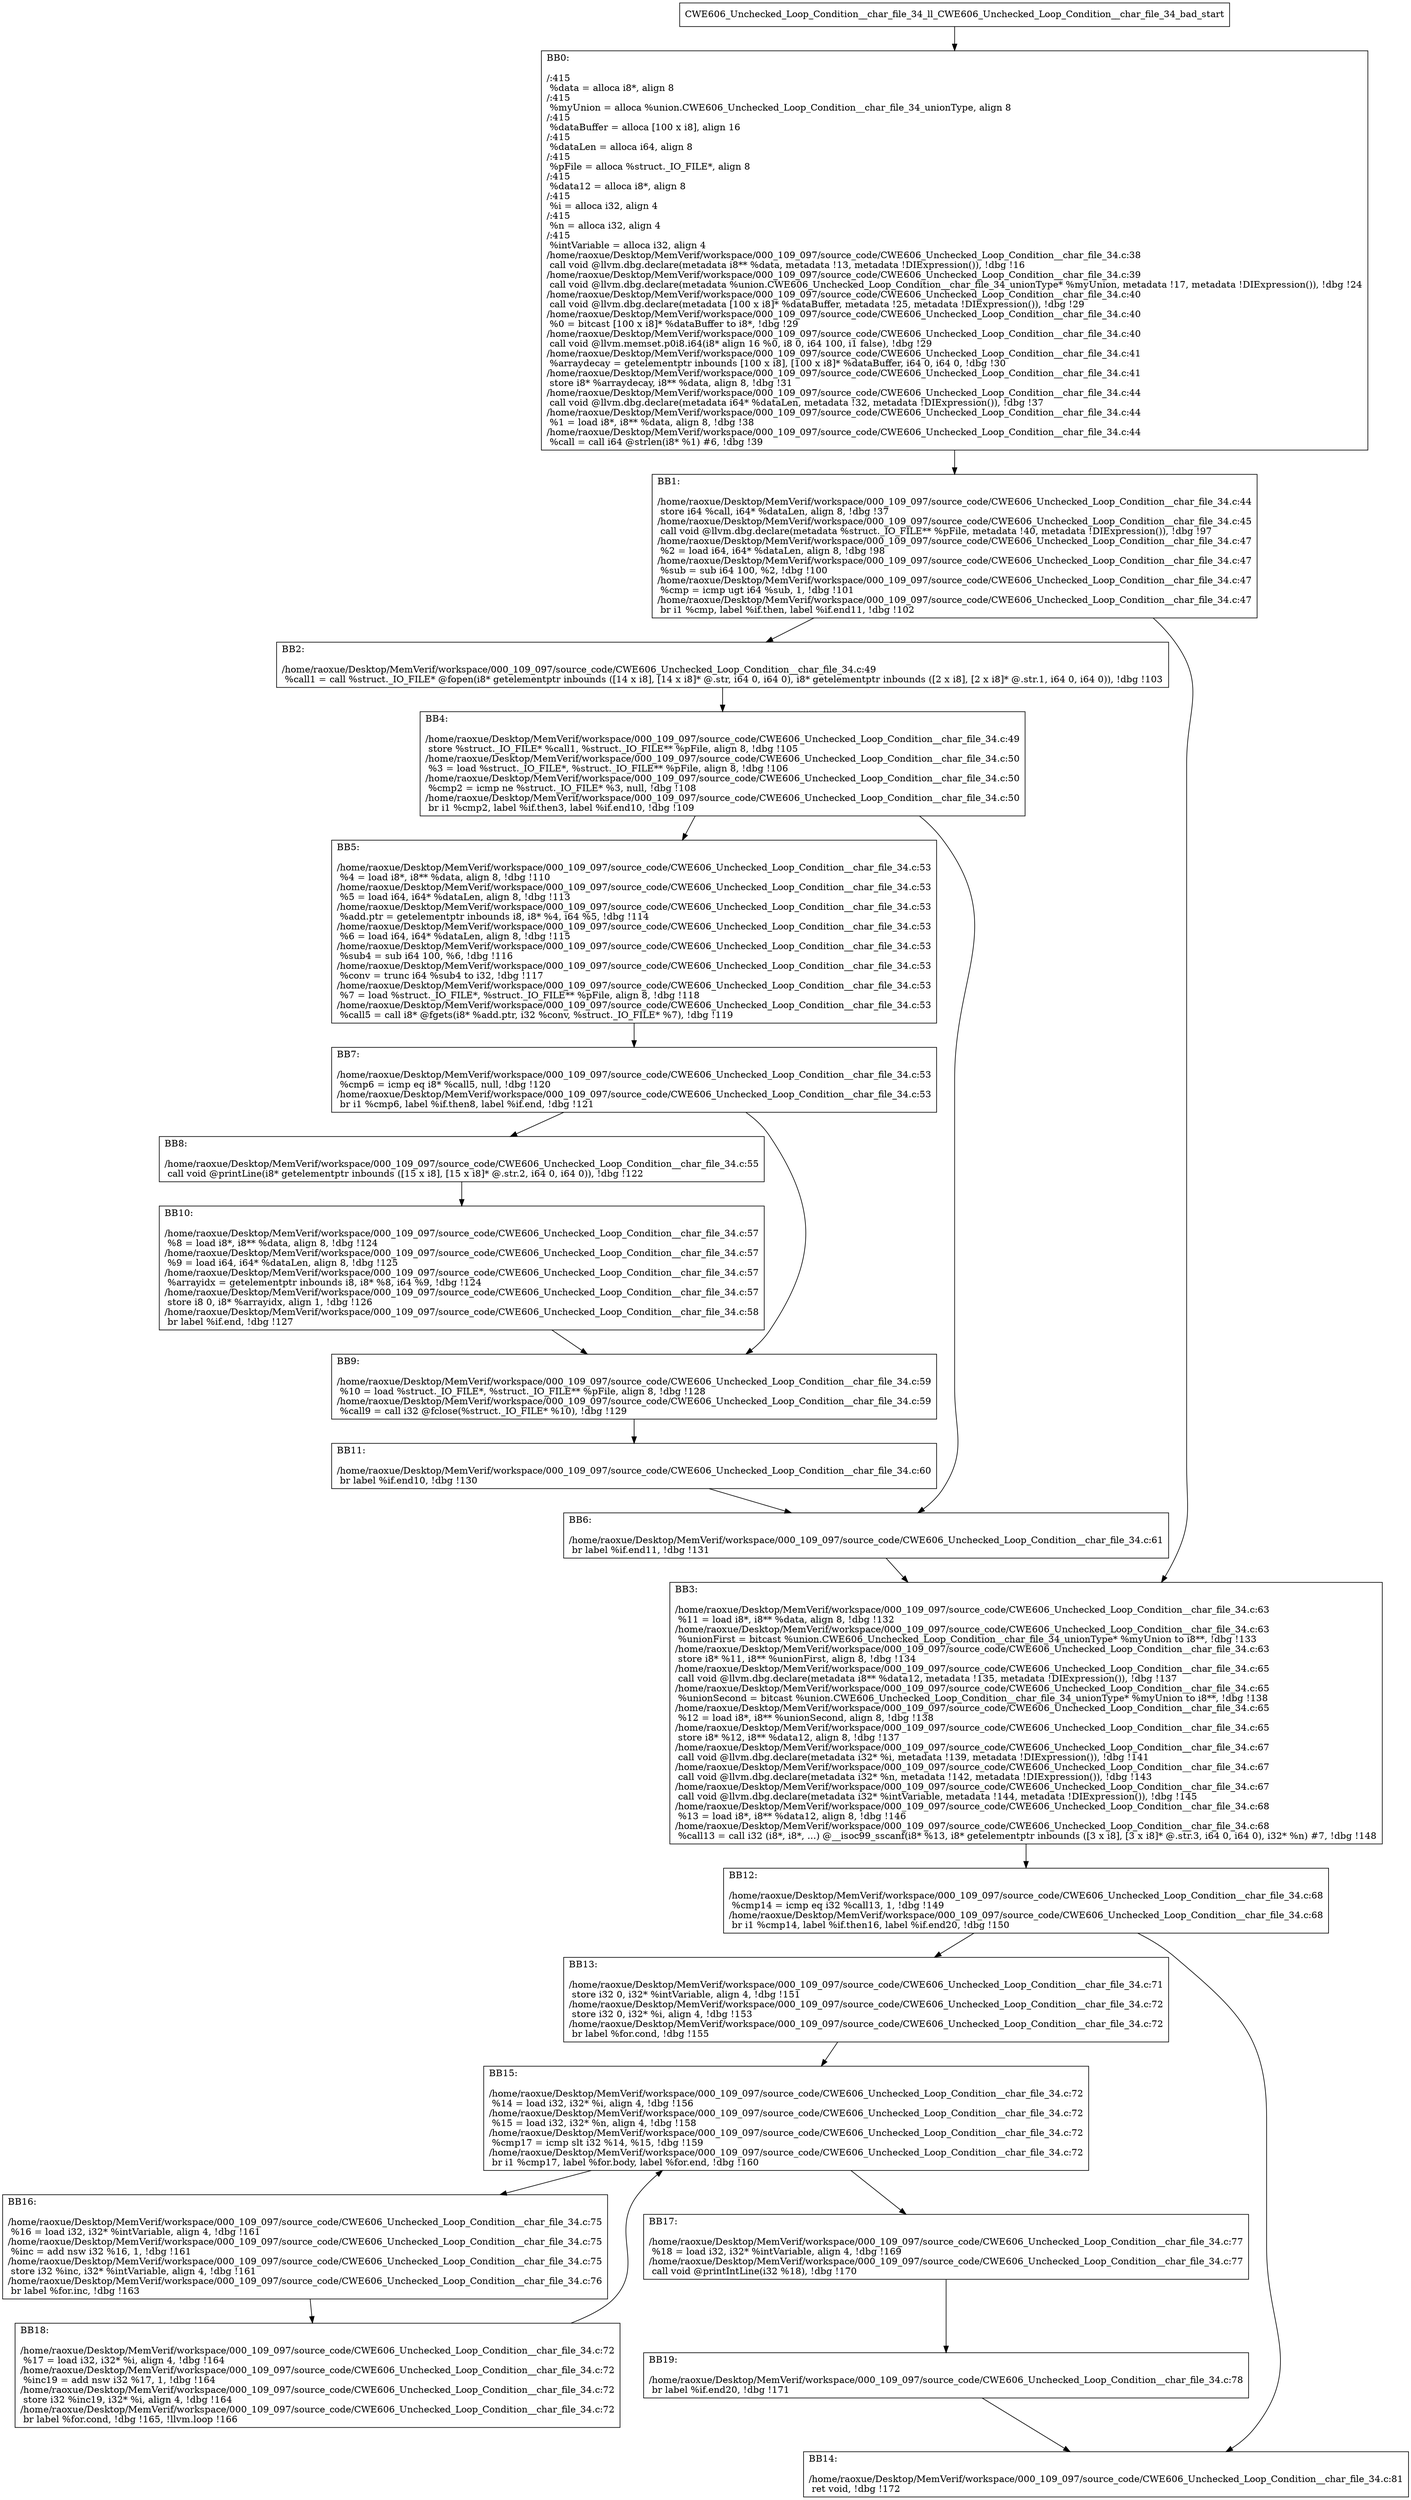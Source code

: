 digraph "CFG for'CWE606_Unchecked_Loop_Condition__char_file_34_ll_CWE606_Unchecked_Loop_Condition__char_file_34_bad' function" {
	BBCWE606_Unchecked_Loop_Condition__char_file_34_ll_CWE606_Unchecked_Loop_Condition__char_file_34_bad_start[shape=record,label="{CWE606_Unchecked_Loop_Condition__char_file_34_ll_CWE606_Unchecked_Loop_Condition__char_file_34_bad_start}"];
	BBCWE606_Unchecked_Loop_Condition__char_file_34_ll_CWE606_Unchecked_Loop_Condition__char_file_34_bad_start-> CWE606_Unchecked_Loop_Condition__char_file_34_ll_CWE606_Unchecked_Loop_Condition__char_file_34_badBB0;
	CWE606_Unchecked_Loop_Condition__char_file_34_ll_CWE606_Unchecked_Loop_Condition__char_file_34_badBB0 [shape=record, label="{BB0:\l\l/:415\l
  %data = alloca i8*, align 8\l
/:415\l
  %myUnion = alloca %union.CWE606_Unchecked_Loop_Condition__char_file_34_unionType, align 8\l
/:415\l
  %dataBuffer = alloca [100 x i8], align 16\l
/:415\l
  %dataLen = alloca i64, align 8\l
/:415\l
  %pFile = alloca %struct._IO_FILE*, align 8\l
/:415\l
  %data12 = alloca i8*, align 8\l
/:415\l
  %i = alloca i32, align 4\l
/:415\l
  %n = alloca i32, align 4\l
/:415\l
  %intVariable = alloca i32, align 4\l
/home/raoxue/Desktop/MemVerif/workspace/000_109_097/source_code/CWE606_Unchecked_Loop_Condition__char_file_34.c:38\l
  call void @llvm.dbg.declare(metadata i8** %data, metadata !13, metadata !DIExpression()), !dbg !16\l
/home/raoxue/Desktop/MemVerif/workspace/000_109_097/source_code/CWE606_Unchecked_Loop_Condition__char_file_34.c:39\l
  call void @llvm.dbg.declare(metadata %union.CWE606_Unchecked_Loop_Condition__char_file_34_unionType* %myUnion, metadata !17, metadata !DIExpression()), !dbg !24\l
/home/raoxue/Desktop/MemVerif/workspace/000_109_097/source_code/CWE606_Unchecked_Loop_Condition__char_file_34.c:40\l
  call void @llvm.dbg.declare(metadata [100 x i8]* %dataBuffer, metadata !25, metadata !DIExpression()), !dbg !29\l
/home/raoxue/Desktop/MemVerif/workspace/000_109_097/source_code/CWE606_Unchecked_Loop_Condition__char_file_34.c:40\l
  %0 = bitcast [100 x i8]* %dataBuffer to i8*, !dbg !29\l
/home/raoxue/Desktop/MemVerif/workspace/000_109_097/source_code/CWE606_Unchecked_Loop_Condition__char_file_34.c:40\l
  call void @llvm.memset.p0i8.i64(i8* align 16 %0, i8 0, i64 100, i1 false), !dbg !29\l
/home/raoxue/Desktop/MemVerif/workspace/000_109_097/source_code/CWE606_Unchecked_Loop_Condition__char_file_34.c:41\l
  %arraydecay = getelementptr inbounds [100 x i8], [100 x i8]* %dataBuffer, i64 0, i64 0, !dbg !30\l
/home/raoxue/Desktop/MemVerif/workspace/000_109_097/source_code/CWE606_Unchecked_Loop_Condition__char_file_34.c:41\l
  store i8* %arraydecay, i8** %data, align 8, !dbg !31\l
/home/raoxue/Desktop/MemVerif/workspace/000_109_097/source_code/CWE606_Unchecked_Loop_Condition__char_file_34.c:44\l
  call void @llvm.dbg.declare(metadata i64* %dataLen, metadata !32, metadata !DIExpression()), !dbg !37\l
/home/raoxue/Desktop/MemVerif/workspace/000_109_097/source_code/CWE606_Unchecked_Loop_Condition__char_file_34.c:44\l
  %1 = load i8*, i8** %data, align 8, !dbg !38\l
/home/raoxue/Desktop/MemVerif/workspace/000_109_097/source_code/CWE606_Unchecked_Loop_Condition__char_file_34.c:44\l
  %call = call i64 @strlen(i8* %1) #6, !dbg !39\l
}"];
	CWE606_Unchecked_Loop_Condition__char_file_34_ll_CWE606_Unchecked_Loop_Condition__char_file_34_badBB0-> CWE606_Unchecked_Loop_Condition__char_file_34_ll_CWE606_Unchecked_Loop_Condition__char_file_34_badBB1;
	CWE606_Unchecked_Loop_Condition__char_file_34_ll_CWE606_Unchecked_Loop_Condition__char_file_34_badBB1 [shape=record, label="{BB1:\l\l/home/raoxue/Desktop/MemVerif/workspace/000_109_097/source_code/CWE606_Unchecked_Loop_Condition__char_file_34.c:44\l
  store i64 %call, i64* %dataLen, align 8, !dbg !37\l
/home/raoxue/Desktop/MemVerif/workspace/000_109_097/source_code/CWE606_Unchecked_Loop_Condition__char_file_34.c:45\l
  call void @llvm.dbg.declare(metadata %struct._IO_FILE** %pFile, metadata !40, metadata !DIExpression()), !dbg !97\l
/home/raoxue/Desktop/MemVerif/workspace/000_109_097/source_code/CWE606_Unchecked_Loop_Condition__char_file_34.c:47\l
  %2 = load i64, i64* %dataLen, align 8, !dbg !98\l
/home/raoxue/Desktop/MemVerif/workspace/000_109_097/source_code/CWE606_Unchecked_Loop_Condition__char_file_34.c:47\l
  %sub = sub i64 100, %2, !dbg !100\l
/home/raoxue/Desktop/MemVerif/workspace/000_109_097/source_code/CWE606_Unchecked_Loop_Condition__char_file_34.c:47\l
  %cmp = icmp ugt i64 %sub, 1, !dbg !101\l
/home/raoxue/Desktop/MemVerif/workspace/000_109_097/source_code/CWE606_Unchecked_Loop_Condition__char_file_34.c:47\l
  br i1 %cmp, label %if.then, label %if.end11, !dbg !102\l
}"];
	CWE606_Unchecked_Loop_Condition__char_file_34_ll_CWE606_Unchecked_Loop_Condition__char_file_34_badBB1-> CWE606_Unchecked_Loop_Condition__char_file_34_ll_CWE606_Unchecked_Loop_Condition__char_file_34_badBB2;
	CWE606_Unchecked_Loop_Condition__char_file_34_ll_CWE606_Unchecked_Loop_Condition__char_file_34_badBB1-> CWE606_Unchecked_Loop_Condition__char_file_34_ll_CWE606_Unchecked_Loop_Condition__char_file_34_badBB3;
	CWE606_Unchecked_Loop_Condition__char_file_34_ll_CWE606_Unchecked_Loop_Condition__char_file_34_badBB2 [shape=record, label="{BB2:\l\l/home/raoxue/Desktop/MemVerif/workspace/000_109_097/source_code/CWE606_Unchecked_Loop_Condition__char_file_34.c:49\l
  %call1 = call %struct._IO_FILE* @fopen(i8* getelementptr inbounds ([14 x i8], [14 x i8]* @.str, i64 0, i64 0), i8* getelementptr inbounds ([2 x i8], [2 x i8]* @.str.1, i64 0, i64 0)), !dbg !103\l
}"];
	CWE606_Unchecked_Loop_Condition__char_file_34_ll_CWE606_Unchecked_Loop_Condition__char_file_34_badBB2-> CWE606_Unchecked_Loop_Condition__char_file_34_ll_CWE606_Unchecked_Loop_Condition__char_file_34_badBB4;
	CWE606_Unchecked_Loop_Condition__char_file_34_ll_CWE606_Unchecked_Loop_Condition__char_file_34_badBB4 [shape=record, label="{BB4:\l\l/home/raoxue/Desktop/MemVerif/workspace/000_109_097/source_code/CWE606_Unchecked_Loop_Condition__char_file_34.c:49\l
  store %struct._IO_FILE* %call1, %struct._IO_FILE** %pFile, align 8, !dbg !105\l
/home/raoxue/Desktop/MemVerif/workspace/000_109_097/source_code/CWE606_Unchecked_Loop_Condition__char_file_34.c:50\l
  %3 = load %struct._IO_FILE*, %struct._IO_FILE** %pFile, align 8, !dbg !106\l
/home/raoxue/Desktop/MemVerif/workspace/000_109_097/source_code/CWE606_Unchecked_Loop_Condition__char_file_34.c:50\l
  %cmp2 = icmp ne %struct._IO_FILE* %3, null, !dbg !108\l
/home/raoxue/Desktop/MemVerif/workspace/000_109_097/source_code/CWE606_Unchecked_Loop_Condition__char_file_34.c:50\l
  br i1 %cmp2, label %if.then3, label %if.end10, !dbg !109\l
}"];
	CWE606_Unchecked_Loop_Condition__char_file_34_ll_CWE606_Unchecked_Loop_Condition__char_file_34_badBB4-> CWE606_Unchecked_Loop_Condition__char_file_34_ll_CWE606_Unchecked_Loop_Condition__char_file_34_badBB5;
	CWE606_Unchecked_Loop_Condition__char_file_34_ll_CWE606_Unchecked_Loop_Condition__char_file_34_badBB4-> CWE606_Unchecked_Loop_Condition__char_file_34_ll_CWE606_Unchecked_Loop_Condition__char_file_34_badBB6;
	CWE606_Unchecked_Loop_Condition__char_file_34_ll_CWE606_Unchecked_Loop_Condition__char_file_34_badBB5 [shape=record, label="{BB5:\l\l/home/raoxue/Desktop/MemVerif/workspace/000_109_097/source_code/CWE606_Unchecked_Loop_Condition__char_file_34.c:53\l
  %4 = load i8*, i8** %data, align 8, !dbg !110\l
/home/raoxue/Desktop/MemVerif/workspace/000_109_097/source_code/CWE606_Unchecked_Loop_Condition__char_file_34.c:53\l
  %5 = load i64, i64* %dataLen, align 8, !dbg !113\l
/home/raoxue/Desktop/MemVerif/workspace/000_109_097/source_code/CWE606_Unchecked_Loop_Condition__char_file_34.c:53\l
  %add.ptr = getelementptr inbounds i8, i8* %4, i64 %5, !dbg !114\l
/home/raoxue/Desktop/MemVerif/workspace/000_109_097/source_code/CWE606_Unchecked_Loop_Condition__char_file_34.c:53\l
  %6 = load i64, i64* %dataLen, align 8, !dbg !115\l
/home/raoxue/Desktop/MemVerif/workspace/000_109_097/source_code/CWE606_Unchecked_Loop_Condition__char_file_34.c:53\l
  %sub4 = sub i64 100, %6, !dbg !116\l
/home/raoxue/Desktop/MemVerif/workspace/000_109_097/source_code/CWE606_Unchecked_Loop_Condition__char_file_34.c:53\l
  %conv = trunc i64 %sub4 to i32, !dbg !117\l
/home/raoxue/Desktop/MemVerif/workspace/000_109_097/source_code/CWE606_Unchecked_Loop_Condition__char_file_34.c:53\l
  %7 = load %struct._IO_FILE*, %struct._IO_FILE** %pFile, align 8, !dbg !118\l
/home/raoxue/Desktop/MemVerif/workspace/000_109_097/source_code/CWE606_Unchecked_Loop_Condition__char_file_34.c:53\l
  %call5 = call i8* @fgets(i8* %add.ptr, i32 %conv, %struct._IO_FILE* %7), !dbg !119\l
}"];
	CWE606_Unchecked_Loop_Condition__char_file_34_ll_CWE606_Unchecked_Loop_Condition__char_file_34_badBB5-> CWE606_Unchecked_Loop_Condition__char_file_34_ll_CWE606_Unchecked_Loop_Condition__char_file_34_badBB7;
	CWE606_Unchecked_Loop_Condition__char_file_34_ll_CWE606_Unchecked_Loop_Condition__char_file_34_badBB7 [shape=record, label="{BB7:\l\l/home/raoxue/Desktop/MemVerif/workspace/000_109_097/source_code/CWE606_Unchecked_Loop_Condition__char_file_34.c:53\l
  %cmp6 = icmp eq i8* %call5, null, !dbg !120\l
/home/raoxue/Desktop/MemVerif/workspace/000_109_097/source_code/CWE606_Unchecked_Loop_Condition__char_file_34.c:53\l
  br i1 %cmp6, label %if.then8, label %if.end, !dbg !121\l
}"];
	CWE606_Unchecked_Loop_Condition__char_file_34_ll_CWE606_Unchecked_Loop_Condition__char_file_34_badBB7-> CWE606_Unchecked_Loop_Condition__char_file_34_ll_CWE606_Unchecked_Loop_Condition__char_file_34_badBB8;
	CWE606_Unchecked_Loop_Condition__char_file_34_ll_CWE606_Unchecked_Loop_Condition__char_file_34_badBB7-> CWE606_Unchecked_Loop_Condition__char_file_34_ll_CWE606_Unchecked_Loop_Condition__char_file_34_badBB9;
	CWE606_Unchecked_Loop_Condition__char_file_34_ll_CWE606_Unchecked_Loop_Condition__char_file_34_badBB8 [shape=record, label="{BB8:\l\l/home/raoxue/Desktop/MemVerif/workspace/000_109_097/source_code/CWE606_Unchecked_Loop_Condition__char_file_34.c:55\l
  call void @printLine(i8* getelementptr inbounds ([15 x i8], [15 x i8]* @.str.2, i64 0, i64 0)), !dbg !122\l
}"];
	CWE606_Unchecked_Loop_Condition__char_file_34_ll_CWE606_Unchecked_Loop_Condition__char_file_34_badBB8-> CWE606_Unchecked_Loop_Condition__char_file_34_ll_CWE606_Unchecked_Loop_Condition__char_file_34_badBB10;
	CWE606_Unchecked_Loop_Condition__char_file_34_ll_CWE606_Unchecked_Loop_Condition__char_file_34_badBB10 [shape=record, label="{BB10:\l\l/home/raoxue/Desktop/MemVerif/workspace/000_109_097/source_code/CWE606_Unchecked_Loop_Condition__char_file_34.c:57\l
  %8 = load i8*, i8** %data, align 8, !dbg !124\l
/home/raoxue/Desktop/MemVerif/workspace/000_109_097/source_code/CWE606_Unchecked_Loop_Condition__char_file_34.c:57\l
  %9 = load i64, i64* %dataLen, align 8, !dbg !125\l
/home/raoxue/Desktop/MemVerif/workspace/000_109_097/source_code/CWE606_Unchecked_Loop_Condition__char_file_34.c:57\l
  %arrayidx = getelementptr inbounds i8, i8* %8, i64 %9, !dbg !124\l
/home/raoxue/Desktop/MemVerif/workspace/000_109_097/source_code/CWE606_Unchecked_Loop_Condition__char_file_34.c:57\l
  store i8 0, i8* %arrayidx, align 1, !dbg !126\l
/home/raoxue/Desktop/MemVerif/workspace/000_109_097/source_code/CWE606_Unchecked_Loop_Condition__char_file_34.c:58\l
  br label %if.end, !dbg !127\l
}"];
	CWE606_Unchecked_Loop_Condition__char_file_34_ll_CWE606_Unchecked_Loop_Condition__char_file_34_badBB10-> CWE606_Unchecked_Loop_Condition__char_file_34_ll_CWE606_Unchecked_Loop_Condition__char_file_34_badBB9;
	CWE606_Unchecked_Loop_Condition__char_file_34_ll_CWE606_Unchecked_Loop_Condition__char_file_34_badBB9 [shape=record, label="{BB9:\l\l/home/raoxue/Desktop/MemVerif/workspace/000_109_097/source_code/CWE606_Unchecked_Loop_Condition__char_file_34.c:59\l
  %10 = load %struct._IO_FILE*, %struct._IO_FILE** %pFile, align 8, !dbg !128\l
/home/raoxue/Desktop/MemVerif/workspace/000_109_097/source_code/CWE606_Unchecked_Loop_Condition__char_file_34.c:59\l
  %call9 = call i32 @fclose(%struct._IO_FILE* %10), !dbg !129\l
}"];
	CWE606_Unchecked_Loop_Condition__char_file_34_ll_CWE606_Unchecked_Loop_Condition__char_file_34_badBB9-> CWE606_Unchecked_Loop_Condition__char_file_34_ll_CWE606_Unchecked_Loop_Condition__char_file_34_badBB11;
	CWE606_Unchecked_Loop_Condition__char_file_34_ll_CWE606_Unchecked_Loop_Condition__char_file_34_badBB11 [shape=record, label="{BB11:\l\l/home/raoxue/Desktop/MemVerif/workspace/000_109_097/source_code/CWE606_Unchecked_Loop_Condition__char_file_34.c:60\l
  br label %if.end10, !dbg !130\l
}"];
	CWE606_Unchecked_Loop_Condition__char_file_34_ll_CWE606_Unchecked_Loop_Condition__char_file_34_badBB11-> CWE606_Unchecked_Loop_Condition__char_file_34_ll_CWE606_Unchecked_Loop_Condition__char_file_34_badBB6;
	CWE606_Unchecked_Loop_Condition__char_file_34_ll_CWE606_Unchecked_Loop_Condition__char_file_34_badBB6 [shape=record, label="{BB6:\l\l/home/raoxue/Desktop/MemVerif/workspace/000_109_097/source_code/CWE606_Unchecked_Loop_Condition__char_file_34.c:61\l
  br label %if.end11, !dbg !131\l
}"];
	CWE606_Unchecked_Loop_Condition__char_file_34_ll_CWE606_Unchecked_Loop_Condition__char_file_34_badBB6-> CWE606_Unchecked_Loop_Condition__char_file_34_ll_CWE606_Unchecked_Loop_Condition__char_file_34_badBB3;
	CWE606_Unchecked_Loop_Condition__char_file_34_ll_CWE606_Unchecked_Loop_Condition__char_file_34_badBB3 [shape=record, label="{BB3:\l\l/home/raoxue/Desktop/MemVerif/workspace/000_109_097/source_code/CWE606_Unchecked_Loop_Condition__char_file_34.c:63\l
  %11 = load i8*, i8** %data, align 8, !dbg !132\l
/home/raoxue/Desktop/MemVerif/workspace/000_109_097/source_code/CWE606_Unchecked_Loop_Condition__char_file_34.c:63\l
  %unionFirst = bitcast %union.CWE606_Unchecked_Loop_Condition__char_file_34_unionType* %myUnion to i8**, !dbg !133\l
/home/raoxue/Desktop/MemVerif/workspace/000_109_097/source_code/CWE606_Unchecked_Loop_Condition__char_file_34.c:63\l
  store i8* %11, i8** %unionFirst, align 8, !dbg !134\l
/home/raoxue/Desktop/MemVerif/workspace/000_109_097/source_code/CWE606_Unchecked_Loop_Condition__char_file_34.c:65\l
  call void @llvm.dbg.declare(metadata i8** %data12, metadata !135, metadata !DIExpression()), !dbg !137\l
/home/raoxue/Desktop/MemVerif/workspace/000_109_097/source_code/CWE606_Unchecked_Loop_Condition__char_file_34.c:65\l
  %unionSecond = bitcast %union.CWE606_Unchecked_Loop_Condition__char_file_34_unionType* %myUnion to i8**, !dbg !138\l
/home/raoxue/Desktop/MemVerif/workspace/000_109_097/source_code/CWE606_Unchecked_Loop_Condition__char_file_34.c:65\l
  %12 = load i8*, i8** %unionSecond, align 8, !dbg !138\l
/home/raoxue/Desktop/MemVerif/workspace/000_109_097/source_code/CWE606_Unchecked_Loop_Condition__char_file_34.c:65\l
  store i8* %12, i8** %data12, align 8, !dbg !137\l
/home/raoxue/Desktop/MemVerif/workspace/000_109_097/source_code/CWE606_Unchecked_Loop_Condition__char_file_34.c:67\l
  call void @llvm.dbg.declare(metadata i32* %i, metadata !139, metadata !DIExpression()), !dbg !141\l
/home/raoxue/Desktop/MemVerif/workspace/000_109_097/source_code/CWE606_Unchecked_Loop_Condition__char_file_34.c:67\l
  call void @llvm.dbg.declare(metadata i32* %n, metadata !142, metadata !DIExpression()), !dbg !143\l
/home/raoxue/Desktop/MemVerif/workspace/000_109_097/source_code/CWE606_Unchecked_Loop_Condition__char_file_34.c:67\l
  call void @llvm.dbg.declare(metadata i32* %intVariable, metadata !144, metadata !DIExpression()), !dbg !145\l
/home/raoxue/Desktop/MemVerif/workspace/000_109_097/source_code/CWE606_Unchecked_Loop_Condition__char_file_34.c:68\l
  %13 = load i8*, i8** %data12, align 8, !dbg !146\l
/home/raoxue/Desktop/MemVerif/workspace/000_109_097/source_code/CWE606_Unchecked_Loop_Condition__char_file_34.c:68\l
  %call13 = call i32 (i8*, i8*, ...) @__isoc99_sscanf(i8* %13, i8* getelementptr inbounds ([3 x i8], [3 x i8]* @.str.3, i64 0, i64 0), i32* %n) #7, !dbg !148\l
}"];
	CWE606_Unchecked_Loop_Condition__char_file_34_ll_CWE606_Unchecked_Loop_Condition__char_file_34_badBB3-> CWE606_Unchecked_Loop_Condition__char_file_34_ll_CWE606_Unchecked_Loop_Condition__char_file_34_badBB12;
	CWE606_Unchecked_Loop_Condition__char_file_34_ll_CWE606_Unchecked_Loop_Condition__char_file_34_badBB12 [shape=record, label="{BB12:\l\l/home/raoxue/Desktop/MemVerif/workspace/000_109_097/source_code/CWE606_Unchecked_Loop_Condition__char_file_34.c:68\l
  %cmp14 = icmp eq i32 %call13, 1, !dbg !149\l
/home/raoxue/Desktop/MemVerif/workspace/000_109_097/source_code/CWE606_Unchecked_Loop_Condition__char_file_34.c:68\l
  br i1 %cmp14, label %if.then16, label %if.end20, !dbg !150\l
}"];
	CWE606_Unchecked_Loop_Condition__char_file_34_ll_CWE606_Unchecked_Loop_Condition__char_file_34_badBB12-> CWE606_Unchecked_Loop_Condition__char_file_34_ll_CWE606_Unchecked_Loop_Condition__char_file_34_badBB13;
	CWE606_Unchecked_Loop_Condition__char_file_34_ll_CWE606_Unchecked_Loop_Condition__char_file_34_badBB12-> CWE606_Unchecked_Loop_Condition__char_file_34_ll_CWE606_Unchecked_Loop_Condition__char_file_34_badBB14;
	CWE606_Unchecked_Loop_Condition__char_file_34_ll_CWE606_Unchecked_Loop_Condition__char_file_34_badBB13 [shape=record, label="{BB13:\l\l/home/raoxue/Desktop/MemVerif/workspace/000_109_097/source_code/CWE606_Unchecked_Loop_Condition__char_file_34.c:71\l
  store i32 0, i32* %intVariable, align 4, !dbg !151\l
/home/raoxue/Desktop/MemVerif/workspace/000_109_097/source_code/CWE606_Unchecked_Loop_Condition__char_file_34.c:72\l
  store i32 0, i32* %i, align 4, !dbg !153\l
/home/raoxue/Desktop/MemVerif/workspace/000_109_097/source_code/CWE606_Unchecked_Loop_Condition__char_file_34.c:72\l
  br label %for.cond, !dbg !155\l
}"];
	CWE606_Unchecked_Loop_Condition__char_file_34_ll_CWE606_Unchecked_Loop_Condition__char_file_34_badBB13-> CWE606_Unchecked_Loop_Condition__char_file_34_ll_CWE606_Unchecked_Loop_Condition__char_file_34_badBB15;
	CWE606_Unchecked_Loop_Condition__char_file_34_ll_CWE606_Unchecked_Loop_Condition__char_file_34_badBB15 [shape=record, label="{BB15:\l\l/home/raoxue/Desktop/MemVerif/workspace/000_109_097/source_code/CWE606_Unchecked_Loop_Condition__char_file_34.c:72\l
  %14 = load i32, i32* %i, align 4, !dbg !156\l
/home/raoxue/Desktop/MemVerif/workspace/000_109_097/source_code/CWE606_Unchecked_Loop_Condition__char_file_34.c:72\l
  %15 = load i32, i32* %n, align 4, !dbg !158\l
/home/raoxue/Desktop/MemVerif/workspace/000_109_097/source_code/CWE606_Unchecked_Loop_Condition__char_file_34.c:72\l
  %cmp17 = icmp slt i32 %14, %15, !dbg !159\l
/home/raoxue/Desktop/MemVerif/workspace/000_109_097/source_code/CWE606_Unchecked_Loop_Condition__char_file_34.c:72\l
  br i1 %cmp17, label %for.body, label %for.end, !dbg !160\l
}"];
	CWE606_Unchecked_Loop_Condition__char_file_34_ll_CWE606_Unchecked_Loop_Condition__char_file_34_badBB15-> CWE606_Unchecked_Loop_Condition__char_file_34_ll_CWE606_Unchecked_Loop_Condition__char_file_34_badBB16;
	CWE606_Unchecked_Loop_Condition__char_file_34_ll_CWE606_Unchecked_Loop_Condition__char_file_34_badBB15-> CWE606_Unchecked_Loop_Condition__char_file_34_ll_CWE606_Unchecked_Loop_Condition__char_file_34_badBB17;
	CWE606_Unchecked_Loop_Condition__char_file_34_ll_CWE606_Unchecked_Loop_Condition__char_file_34_badBB16 [shape=record, label="{BB16:\l\l/home/raoxue/Desktop/MemVerif/workspace/000_109_097/source_code/CWE606_Unchecked_Loop_Condition__char_file_34.c:75\l
  %16 = load i32, i32* %intVariable, align 4, !dbg !161\l
/home/raoxue/Desktop/MemVerif/workspace/000_109_097/source_code/CWE606_Unchecked_Loop_Condition__char_file_34.c:75\l
  %inc = add nsw i32 %16, 1, !dbg !161\l
/home/raoxue/Desktop/MemVerif/workspace/000_109_097/source_code/CWE606_Unchecked_Loop_Condition__char_file_34.c:75\l
  store i32 %inc, i32* %intVariable, align 4, !dbg !161\l
/home/raoxue/Desktop/MemVerif/workspace/000_109_097/source_code/CWE606_Unchecked_Loop_Condition__char_file_34.c:76\l
  br label %for.inc, !dbg !163\l
}"];
	CWE606_Unchecked_Loop_Condition__char_file_34_ll_CWE606_Unchecked_Loop_Condition__char_file_34_badBB16-> CWE606_Unchecked_Loop_Condition__char_file_34_ll_CWE606_Unchecked_Loop_Condition__char_file_34_badBB18;
	CWE606_Unchecked_Loop_Condition__char_file_34_ll_CWE606_Unchecked_Loop_Condition__char_file_34_badBB18 [shape=record, label="{BB18:\l\l/home/raoxue/Desktop/MemVerif/workspace/000_109_097/source_code/CWE606_Unchecked_Loop_Condition__char_file_34.c:72\l
  %17 = load i32, i32* %i, align 4, !dbg !164\l
/home/raoxue/Desktop/MemVerif/workspace/000_109_097/source_code/CWE606_Unchecked_Loop_Condition__char_file_34.c:72\l
  %inc19 = add nsw i32 %17, 1, !dbg !164\l
/home/raoxue/Desktop/MemVerif/workspace/000_109_097/source_code/CWE606_Unchecked_Loop_Condition__char_file_34.c:72\l
  store i32 %inc19, i32* %i, align 4, !dbg !164\l
/home/raoxue/Desktop/MemVerif/workspace/000_109_097/source_code/CWE606_Unchecked_Loop_Condition__char_file_34.c:72\l
  br label %for.cond, !dbg !165, !llvm.loop !166\l
}"];
	CWE606_Unchecked_Loop_Condition__char_file_34_ll_CWE606_Unchecked_Loop_Condition__char_file_34_badBB18-> CWE606_Unchecked_Loop_Condition__char_file_34_ll_CWE606_Unchecked_Loop_Condition__char_file_34_badBB15;
	CWE606_Unchecked_Loop_Condition__char_file_34_ll_CWE606_Unchecked_Loop_Condition__char_file_34_badBB17 [shape=record, label="{BB17:\l\l/home/raoxue/Desktop/MemVerif/workspace/000_109_097/source_code/CWE606_Unchecked_Loop_Condition__char_file_34.c:77\l
  %18 = load i32, i32* %intVariable, align 4, !dbg !169\l
/home/raoxue/Desktop/MemVerif/workspace/000_109_097/source_code/CWE606_Unchecked_Loop_Condition__char_file_34.c:77\l
  call void @printIntLine(i32 %18), !dbg !170\l
}"];
	CWE606_Unchecked_Loop_Condition__char_file_34_ll_CWE606_Unchecked_Loop_Condition__char_file_34_badBB17-> CWE606_Unchecked_Loop_Condition__char_file_34_ll_CWE606_Unchecked_Loop_Condition__char_file_34_badBB19;
	CWE606_Unchecked_Loop_Condition__char_file_34_ll_CWE606_Unchecked_Loop_Condition__char_file_34_badBB19 [shape=record, label="{BB19:\l\l/home/raoxue/Desktop/MemVerif/workspace/000_109_097/source_code/CWE606_Unchecked_Loop_Condition__char_file_34.c:78\l
  br label %if.end20, !dbg !171\l
}"];
	CWE606_Unchecked_Loop_Condition__char_file_34_ll_CWE606_Unchecked_Loop_Condition__char_file_34_badBB19-> CWE606_Unchecked_Loop_Condition__char_file_34_ll_CWE606_Unchecked_Loop_Condition__char_file_34_badBB14;
	CWE606_Unchecked_Loop_Condition__char_file_34_ll_CWE606_Unchecked_Loop_Condition__char_file_34_badBB14 [shape=record, label="{BB14:\l\l/home/raoxue/Desktop/MemVerif/workspace/000_109_097/source_code/CWE606_Unchecked_Loop_Condition__char_file_34.c:81\l
  ret void, !dbg !172\l
}"];
}

